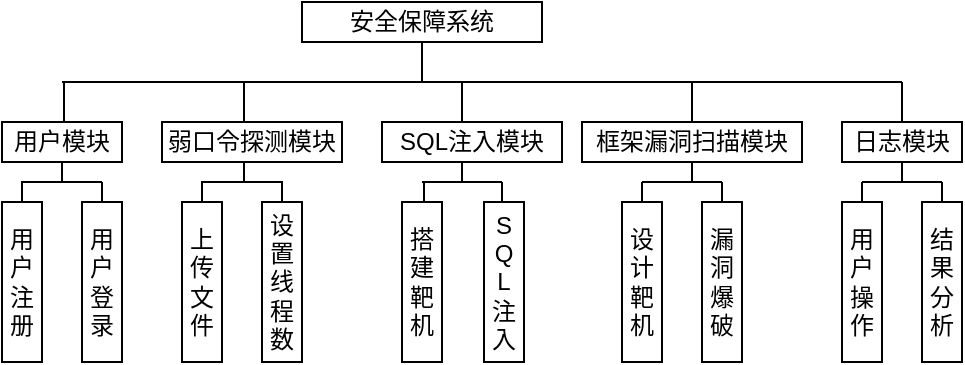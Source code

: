 <mxfile version="13.1.1" type="github"><diagram id="HtZH08afqAXy7_ub-Vbt" name="Page-1"><mxGraphModel dx="1694" dy="1013" grid="1" gridSize="10" guides="1" tooltips="1" connect="1" arrows="1" fold="1" page="1" pageScale="1" pageWidth="827" pageHeight="1169" math="0" shadow="0"><root><mxCell id="0"/><mxCell id="1" parent="0"/><mxCell id="64GfhfbAzT4KzVWp7oq2-1" value="安全保障系统" style="rounded=0;whiteSpace=wrap;html=1;" vertex="1" parent="1"><mxGeometry x="180" y="60" width="120" height="20" as="geometry"/></mxCell><mxCell id="64GfhfbAzT4KzVWp7oq2-2" value="" style="endArrow=none;html=1;" edge="1" parent="1"><mxGeometry width="50" height="50" relative="1" as="geometry"><mxPoint x="60" y="100" as="sourcePoint"/><mxPoint x="480" y="100" as="targetPoint"/><Array as="points"><mxPoint x="240" y="100"/></Array></mxGeometry></mxCell><mxCell id="64GfhfbAzT4KzVWp7oq2-3" value="" style="endArrow=none;html=1;entryX=0.5;entryY=1;entryDx=0;entryDy=0;" edge="1" parent="1" target="64GfhfbAzT4KzVWp7oq2-1"><mxGeometry width="50" height="50" relative="1" as="geometry"><mxPoint x="240" y="100" as="sourcePoint"/><mxPoint x="290" y="80" as="targetPoint"/></mxGeometry></mxCell><mxCell id="64GfhfbAzT4KzVWp7oq2-6" value="" style="endArrow=none;html=1;" edge="1" parent="1"><mxGeometry width="50" height="50" relative="1" as="geometry"><mxPoint x="151" y="120" as="sourcePoint"/><mxPoint x="151" y="100" as="targetPoint"/><Array as="points"><mxPoint x="151" y="100"/><mxPoint x="151" y="110"/></Array></mxGeometry></mxCell><mxCell id="64GfhfbAzT4KzVWp7oq2-15" value="" style="endArrow=none;html=1;" edge="1" parent="1"><mxGeometry width="50" height="50" relative="1" as="geometry"><mxPoint x="61" y="100" as="sourcePoint"/><mxPoint x="61" y="120" as="targetPoint"/><Array as="points"><mxPoint x="61" y="110"/></Array></mxGeometry></mxCell><mxCell id="64GfhfbAzT4KzVWp7oq2-16" value="用户模块" style="rounded=0;whiteSpace=wrap;html=1;" vertex="1" parent="1"><mxGeometry x="30" y="120" width="60" height="20" as="geometry"/></mxCell><mxCell id="64GfhfbAzT4KzVWp7oq2-17" value="用户注册" style="rounded=0;whiteSpace=wrap;html=1;" vertex="1" parent="1"><mxGeometry x="30" y="160" width="20" height="80" as="geometry"/></mxCell><mxCell id="64GfhfbAzT4KzVWp7oq2-19" value="用户登录" style="rounded=0;whiteSpace=wrap;html=1;" vertex="1" parent="1"><mxGeometry x="70" y="160" width="20" height="80" as="geometry"/></mxCell><mxCell id="64GfhfbAzT4KzVWp7oq2-23" value="" style="shape=partialRectangle;whiteSpace=wrap;html=1;bottom=0;right=0;fillColor=none;" vertex="1" parent="1"><mxGeometry x="40" y="150" width="20" height="10" as="geometry"/></mxCell><mxCell id="64GfhfbAzT4KzVWp7oq2-28" value="" style="endArrow=none;html=1;" edge="1" parent="1"><mxGeometry width="50" height="50" relative="1" as="geometry"><mxPoint x="40" y="150" as="sourcePoint"/><mxPoint x="80" y="150" as="targetPoint"/></mxGeometry></mxCell><mxCell id="64GfhfbAzT4KzVWp7oq2-31" value="弱口令探测模块" style="rounded=0;whiteSpace=wrap;html=1;" vertex="1" parent="1"><mxGeometry x="110" y="120" width="90" height="20" as="geometry"/></mxCell><mxCell id="64GfhfbAzT4KzVWp7oq2-32" value="上传文件" style="rounded=0;whiteSpace=wrap;html=1;" vertex="1" parent="1"><mxGeometry x="120" y="160" width="20" height="80" as="geometry"/></mxCell><mxCell id="64GfhfbAzT4KzVWp7oq2-33" value="设置线程数" style="rounded=0;whiteSpace=wrap;html=1;" vertex="1" parent="1"><mxGeometry x="160" y="160" width="20" height="80" as="geometry"/></mxCell><mxCell id="64GfhfbAzT4KzVWp7oq2-34" value="" style="shape=partialRectangle;whiteSpace=wrap;html=1;bottom=0;right=0;fillColor=none;" vertex="1" parent="1"><mxGeometry x="130" y="150" width="40" height="10" as="geometry"/></mxCell><mxCell id="64GfhfbAzT4KzVWp7oq2-39" value="SQL注入模块" style="rounded=0;whiteSpace=wrap;html=1;" vertex="1" parent="1"><mxGeometry x="220" y="120" width="90" height="20" as="geometry"/></mxCell><mxCell id="64GfhfbAzT4KzVWp7oq2-40" value="" style="endArrow=none;html=1;entryX=0.5;entryY=0;entryDx=0;entryDy=0;" edge="1" parent="1"><mxGeometry width="50" height="50" relative="1" as="geometry"><mxPoint x="260" y="100" as="sourcePoint"/><mxPoint x="260" y="120" as="targetPoint"/></mxGeometry></mxCell><mxCell id="64GfhfbAzT4KzVWp7oq2-41" value="搭建靶机" style="rounded=0;whiteSpace=wrap;html=1;" vertex="1" parent="1"><mxGeometry x="230" y="160" width="20" height="80" as="geometry"/></mxCell><mxCell id="64GfhfbAzT4KzVWp7oq2-42" value="S&lt;br&gt;Q&lt;br&gt;L注入" style="rounded=0;whiteSpace=wrap;html=1;" vertex="1" parent="1"><mxGeometry x="271" y="160" width="20" height="80" as="geometry"/></mxCell><mxCell id="64GfhfbAzT4KzVWp7oq2-43" value="" style="endArrow=none;html=1;" edge="1" parent="1"><mxGeometry width="50" height="50" relative="1" as="geometry"><mxPoint x="240" y="150" as="sourcePoint"/><mxPoint x="280" y="150" as="targetPoint"/></mxGeometry></mxCell><mxCell id="64GfhfbAzT4KzVWp7oq2-44" value="" style="endArrow=none;html=1;" edge="1" parent="1"><mxGeometry width="50" height="50" relative="1" as="geometry"><mxPoint x="241" y="160" as="sourcePoint"/><mxPoint x="241" y="150" as="targetPoint"/></mxGeometry></mxCell><mxCell id="64GfhfbAzT4KzVWp7oq2-45" value="" style="endArrow=none;html=1;exitX=0.5;exitY=0;exitDx=0;exitDy=0;" edge="1" parent="1"><mxGeometry width="50" height="50" relative="1" as="geometry"><mxPoint x="280" y="160" as="sourcePoint"/><mxPoint x="280" y="150" as="targetPoint"/></mxGeometry></mxCell><mxCell id="64GfhfbAzT4KzVWp7oq2-46" value="" style="endArrow=none;html=1;entryX=0.5;entryY=1;entryDx=0;entryDy=0;" edge="1" parent="1"><mxGeometry width="50" height="50" relative="1" as="geometry"><mxPoint x="260" y="150" as="sourcePoint"/><mxPoint x="260" y="140" as="targetPoint"/></mxGeometry></mxCell><mxCell id="64GfhfbAzT4KzVWp7oq2-47" value="框架漏洞扫描模块" style="rounded=0;whiteSpace=wrap;html=1;" vertex="1" parent="1"><mxGeometry x="320" y="120" width="110" height="20" as="geometry"/></mxCell><mxCell id="64GfhfbAzT4KzVWp7oq2-48" value="" style="endArrow=none;html=1;exitX=0.5;exitY=0;exitDx=0;exitDy=0;" edge="1" parent="1" source="64GfhfbAzT4KzVWp7oq2-47"><mxGeometry width="50" height="50" relative="1" as="geometry"><mxPoint x="240" y="380" as="sourcePoint"/><mxPoint x="375" y="100" as="targetPoint"/></mxGeometry></mxCell><mxCell id="64GfhfbAzT4KzVWp7oq2-49" value="设计靶机" style="rounded=0;whiteSpace=wrap;html=1;" vertex="1" parent="1"><mxGeometry x="340" y="160" width="20" height="80" as="geometry"/></mxCell><mxCell id="64GfhfbAzT4KzVWp7oq2-50" value="漏洞爆破" style="rounded=0;whiteSpace=wrap;html=1;" vertex="1" parent="1"><mxGeometry x="380" y="160" width="20" height="80" as="geometry"/></mxCell><mxCell id="64GfhfbAzT4KzVWp7oq2-51" value="" style="endArrow=none;html=1;" edge="1" parent="1"><mxGeometry width="50" height="50" relative="1" as="geometry"><mxPoint x="350" y="150" as="sourcePoint"/><mxPoint x="390" y="150" as="targetPoint"/></mxGeometry></mxCell><mxCell id="64GfhfbAzT4KzVWp7oq2-54" value="" style="endArrow=none;html=1;entryX=0.5;entryY=1;entryDx=0;entryDy=0;" edge="1" parent="1" target="64GfhfbAzT4KzVWp7oq2-47"><mxGeometry width="50" height="50" relative="1" as="geometry"><mxPoint x="375" y="150" as="sourcePoint"/><mxPoint x="290" y="330" as="targetPoint"/></mxGeometry></mxCell><mxCell id="64GfhfbAzT4KzVWp7oq2-61" value="" style="endArrow=none;html=1;entryX=1;entryY=0;entryDx=0;entryDy=0;" edge="1" parent="1" target="64GfhfbAzT4KzVWp7oq2-34"><mxGeometry width="50" height="50" relative="1" as="geometry"><mxPoint x="170" y="160" as="sourcePoint"/><mxPoint x="240" y="330" as="targetPoint"/></mxGeometry></mxCell><mxCell id="64GfhfbAzT4KzVWp7oq2-62" value="" style="endArrow=none;html=1;" edge="1" parent="1"><mxGeometry width="50" height="50" relative="1" as="geometry"><mxPoint x="151" y="150" as="sourcePoint"/><mxPoint x="151" y="140" as="targetPoint"/></mxGeometry></mxCell><mxCell id="64GfhfbAzT4KzVWp7oq2-67" value="" style="endArrow=none;html=1;exitX=0.5;exitY=0;exitDx=0;exitDy=0;" edge="1" parent="1" source="64GfhfbAzT4KzVWp7oq2-49"><mxGeometry width="50" height="50" relative="1" as="geometry"><mxPoint x="90" y="350" as="sourcePoint"/><mxPoint x="350" y="150" as="targetPoint"/></mxGeometry></mxCell><mxCell id="64GfhfbAzT4KzVWp7oq2-68" value="" style="endArrow=none;html=1;exitX=0.5;exitY=0;exitDx=0;exitDy=0;" edge="1" parent="1" source="64GfhfbAzT4KzVWp7oq2-50"><mxGeometry width="50" height="50" relative="1" as="geometry"><mxPoint x="190" y="270" as="sourcePoint"/><mxPoint x="390" y="150" as="targetPoint"/></mxGeometry></mxCell><mxCell id="64GfhfbAzT4KzVWp7oq2-70" value="" style="endArrow=none;html=1;entryX=0.5;entryY=1;entryDx=0;entryDy=0;" edge="1" parent="1" target="64GfhfbAzT4KzVWp7oq2-16"><mxGeometry width="50" height="50" relative="1" as="geometry"><mxPoint x="60" y="150" as="sourcePoint"/><mxPoint x="260" y="220" as="targetPoint"/></mxGeometry></mxCell><mxCell id="64GfhfbAzT4KzVWp7oq2-71" value="" style="endArrow=none;html=1;exitX=0.5;exitY=0;exitDx=0;exitDy=0;" edge="1" parent="1" source="64GfhfbAzT4KzVWp7oq2-19"><mxGeometry width="50" height="50" relative="1" as="geometry"><mxPoint x="210" y="270" as="sourcePoint"/><mxPoint x="80" y="150" as="targetPoint"/></mxGeometry></mxCell><mxCell id="64GfhfbAzT4KzVWp7oq2-72" value="日志模块" style="rounded=0;whiteSpace=wrap;html=1;" vertex="1" parent="1"><mxGeometry x="450" y="120" width="60" height="20" as="geometry"/></mxCell><mxCell id="64GfhfbAzT4KzVWp7oq2-73" value="" style="endArrow=none;html=1;exitX=0.5;exitY=0;exitDx=0;exitDy=0;" edge="1" parent="1" source="64GfhfbAzT4KzVWp7oq2-72"><mxGeometry width="50" height="50" relative="1" as="geometry"><mxPoint x="320" y="270" as="sourcePoint"/><mxPoint x="480" y="100" as="targetPoint"/></mxGeometry></mxCell><mxCell id="64GfhfbAzT4KzVWp7oq2-76" value="" style="endArrow=none;html=1;" edge="1" parent="1" target="64GfhfbAzT4KzVWp7oq2-77"><mxGeometry width="50" height="50" relative="1" as="geometry"><mxPoint x="460" y="150" as="sourcePoint"/><mxPoint x="500" y="150" as="targetPoint"/></mxGeometry></mxCell><mxCell id="64GfhfbAzT4KzVWp7oq2-77" value="用户操作" style="rounded=0;whiteSpace=wrap;html=1;" vertex="1" parent="1"><mxGeometry x="450" y="160" width="20" height="80" as="geometry"/></mxCell><mxCell id="64GfhfbAzT4KzVWp7oq2-78" value="结果分析" style="rounded=0;whiteSpace=wrap;html=1;" vertex="1" parent="1"><mxGeometry x="490" y="160" width="20" height="80" as="geometry"/></mxCell><mxCell id="64GfhfbAzT4KzVWp7oq2-79" value="" style="endArrow=none;html=1;entryX=0.5;entryY=0;entryDx=0;entryDy=0;" edge="1" parent="1" target="64GfhfbAzT4KzVWp7oq2-78"><mxGeometry width="50" height="50" relative="1" as="geometry"><mxPoint x="500" y="150" as="sourcePoint"/><mxPoint x="370" y="220" as="targetPoint"/></mxGeometry></mxCell><mxCell id="64GfhfbAzT4KzVWp7oq2-80" value="" style="endArrow=none;html=1;" edge="1" parent="1"><mxGeometry width="50" height="50" relative="1" as="geometry"><mxPoint x="460" y="150" as="sourcePoint"/><mxPoint x="500" y="150" as="targetPoint"/></mxGeometry></mxCell><mxCell id="64GfhfbAzT4KzVWp7oq2-81" value="" style="endArrow=none;html=1;entryX=0.5;entryY=1;entryDx=0;entryDy=0;" edge="1" parent="1" target="64GfhfbAzT4KzVWp7oq2-72"><mxGeometry width="50" height="50" relative="1" as="geometry"><mxPoint x="480" y="150" as="sourcePoint"/><mxPoint x="370" y="220" as="targetPoint"/></mxGeometry></mxCell></root></mxGraphModel></diagram></mxfile>